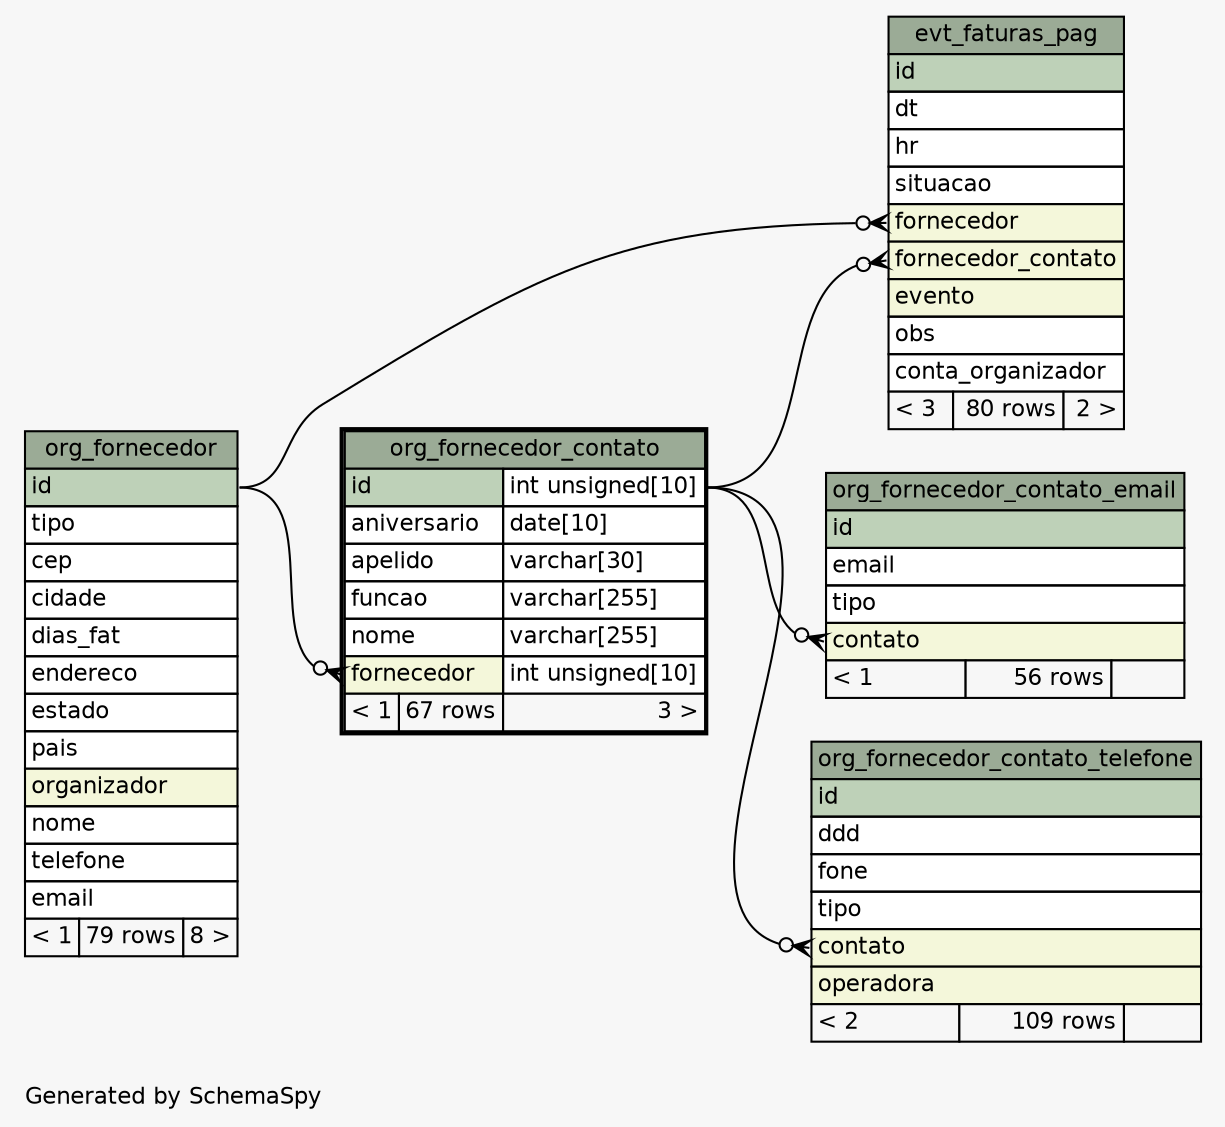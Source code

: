 // dot 2.38.0 on Windows 10 10.0
// SchemaSpy rev 590
digraph "oneDegreeRelationshipsDiagram" {
  graph [
    rankdir="RL"
    bgcolor="#f7f7f7"
    label="\nGenerated by SchemaSpy"
    labeljust="l"
    nodesep="0.18"
    ranksep="0.46"
    fontname="Helvetica"
    fontsize="11"
  ];
  node [
    fontname="Helvetica"
    fontsize="11"
    shape="plaintext"
  ];
  edge [
    arrowsize="0.8"
  ];
  "evt_faturas_pag":"fornecedor":w -> "org_fornecedor":"id":e [arrowhead=none dir=back arrowtail=crowodot];
  "evt_faturas_pag":"fornecedor_contato":w -> "org_fornecedor_contato":"id.type":e [arrowhead=none dir=back arrowtail=crowodot];
  "org_fornecedor_contato":"fornecedor":w -> "org_fornecedor":"id":e [arrowhead=none dir=back arrowtail=crowodot];
  "org_fornecedor_contato_email":"contato":w -> "org_fornecedor_contato":"id.type":e [arrowhead=none dir=back arrowtail=crowodot];
  "org_fornecedor_contato_telefone":"contato":w -> "org_fornecedor_contato":"id.type":e [arrowhead=none dir=back arrowtail=crowodot];
  "evt_faturas_pag" [
    label=<
    <TABLE BORDER="0" CELLBORDER="1" CELLSPACING="0" BGCOLOR="#ffffff">
      <TR><TD COLSPAN="3" BGCOLOR="#9bab96" ALIGN="CENTER">evt_faturas_pag</TD></TR>
      <TR><TD PORT="id" COLSPAN="3" BGCOLOR="#bed1b8" ALIGN="LEFT">id</TD></TR>
      <TR><TD PORT="dt" COLSPAN="3" ALIGN="LEFT">dt</TD></TR>
      <TR><TD PORT="hr" COLSPAN="3" ALIGN="LEFT">hr</TD></TR>
      <TR><TD PORT="situacao" COLSPAN="3" ALIGN="LEFT">situacao</TD></TR>
      <TR><TD PORT="fornecedor" COLSPAN="3" BGCOLOR="#f4f7da" ALIGN="LEFT">fornecedor</TD></TR>
      <TR><TD PORT="fornecedor_contato" COLSPAN="3" BGCOLOR="#f4f7da" ALIGN="LEFT">fornecedor_contato</TD></TR>
      <TR><TD PORT="evento" COLSPAN="3" BGCOLOR="#f4f7da" ALIGN="LEFT">evento</TD></TR>
      <TR><TD PORT="obs" COLSPAN="3" ALIGN="LEFT">obs</TD></TR>
      <TR><TD PORT="conta_organizador" COLSPAN="3" ALIGN="LEFT">conta_organizador</TD></TR>
      <TR><TD ALIGN="LEFT" BGCOLOR="#f7f7f7">&lt; 3</TD><TD ALIGN="RIGHT" BGCOLOR="#f7f7f7">80 rows</TD><TD ALIGN="RIGHT" BGCOLOR="#f7f7f7">2 &gt;</TD></TR>
    </TABLE>>
    URL="evt_faturas_pag.html"
    tooltip="evt_faturas_pag"
  ];
  "org_fornecedor" [
    label=<
    <TABLE BORDER="0" CELLBORDER="1" CELLSPACING="0" BGCOLOR="#ffffff">
      <TR><TD COLSPAN="3" BGCOLOR="#9bab96" ALIGN="CENTER">org_fornecedor</TD></TR>
      <TR><TD PORT="id" COLSPAN="3" BGCOLOR="#bed1b8" ALIGN="LEFT">id</TD></TR>
      <TR><TD PORT="tipo" COLSPAN="3" ALIGN="LEFT">tipo</TD></TR>
      <TR><TD PORT="cep" COLSPAN="3" ALIGN="LEFT">cep</TD></TR>
      <TR><TD PORT="cidade" COLSPAN="3" ALIGN="LEFT">cidade</TD></TR>
      <TR><TD PORT="dias_fat" COLSPAN="3" ALIGN="LEFT">dias_fat</TD></TR>
      <TR><TD PORT="endereco" COLSPAN="3" ALIGN="LEFT">endereco</TD></TR>
      <TR><TD PORT="estado" COLSPAN="3" ALIGN="LEFT">estado</TD></TR>
      <TR><TD PORT="pais" COLSPAN="3" ALIGN="LEFT">pais</TD></TR>
      <TR><TD PORT="organizador" COLSPAN="3" BGCOLOR="#f4f7da" ALIGN="LEFT">organizador</TD></TR>
      <TR><TD PORT="nome" COLSPAN="3" ALIGN="LEFT">nome</TD></TR>
      <TR><TD PORT="telefone" COLSPAN="3" ALIGN="LEFT">telefone</TD></TR>
      <TR><TD PORT="email" COLSPAN="3" ALIGN="LEFT">email</TD></TR>
      <TR><TD ALIGN="LEFT" BGCOLOR="#f7f7f7">&lt; 1</TD><TD ALIGN="RIGHT" BGCOLOR="#f7f7f7">79 rows</TD><TD ALIGN="RIGHT" BGCOLOR="#f7f7f7">8 &gt;</TD></TR>
    </TABLE>>
    URL="org_fornecedor.html"
    tooltip="org_fornecedor"
  ];
  "org_fornecedor_contato" [
    label=<
    <TABLE BORDER="2" CELLBORDER="1" CELLSPACING="0" BGCOLOR="#ffffff">
      <TR><TD COLSPAN="3" BGCOLOR="#9bab96" ALIGN="CENTER">org_fornecedor_contato</TD></TR>
      <TR><TD PORT="id" COLSPAN="2" BGCOLOR="#bed1b8" ALIGN="LEFT">id</TD><TD PORT="id.type" ALIGN="LEFT">int unsigned[10]</TD></TR>
      <TR><TD PORT="aniversario" COLSPAN="2" ALIGN="LEFT">aniversario</TD><TD PORT="aniversario.type" ALIGN="LEFT">date[10]</TD></TR>
      <TR><TD PORT="apelido" COLSPAN="2" ALIGN="LEFT">apelido</TD><TD PORT="apelido.type" ALIGN="LEFT">varchar[30]</TD></TR>
      <TR><TD PORT="funcao" COLSPAN="2" ALIGN="LEFT">funcao</TD><TD PORT="funcao.type" ALIGN="LEFT">varchar[255]</TD></TR>
      <TR><TD PORT="nome" COLSPAN="2" ALIGN="LEFT">nome</TD><TD PORT="nome.type" ALIGN="LEFT">varchar[255]</TD></TR>
      <TR><TD PORT="fornecedor" COLSPAN="2" BGCOLOR="#f4f7da" ALIGN="LEFT">fornecedor</TD><TD PORT="fornecedor.type" ALIGN="LEFT">int unsigned[10]</TD></TR>
      <TR><TD ALIGN="LEFT" BGCOLOR="#f7f7f7">&lt; 1</TD><TD ALIGN="RIGHT" BGCOLOR="#f7f7f7">67 rows</TD><TD ALIGN="RIGHT" BGCOLOR="#f7f7f7">3 &gt;</TD></TR>
    </TABLE>>
    URL="org_fornecedor_contato.html"
    tooltip="org_fornecedor_contato"
  ];
  "org_fornecedor_contato_email" [
    label=<
    <TABLE BORDER="0" CELLBORDER="1" CELLSPACING="0" BGCOLOR="#ffffff">
      <TR><TD COLSPAN="3" BGCOLOR="#9bab96" ALIGN="CENTER">org_fornecedor_contato_email</TD></TR>
      <TR><TD PORT="id" COLSPAN="3" BGCOLOR="#bed1b8" ALIGN="LEFT">id</TD></TR>
      <TR><TD PORT="email" COLSPAN="3" ALIGN="LEFT">email</TD></TR>
      <TR><TD PORT="tipo" COLSPAN="3" ALIGN="LEFT">tipo</TD></TR>
      <TR><TD PORT="contato" COLSPAN="3" BGCOLOR="#f4f7da" ALIGN="LEFT">contato</TD></TR>
      <TR><TD ALIGN="LEFT" BGCOLOR="#f7f7f7">&lt; 1</TD><TD ALIGN="RIGHT" BGCOLOR="#f7f7f7">56 rows</TD><TD ALIGN="RIGHT" BGCOLOR="#f7f7f7">  </TD></TR>
    </TABLE>>
    URL="org_fornecedor_contato_email.html"
    tooltip="org_fornecedor_contato_email"
  ];
  "org_fornecedor_contato_telefone" [
    label=<
    <TABLE BORDER="0" CELLBORDER="1" CELLSPACING="0" BGCOLOR="#ffffff">
      <TR><TD COLSPAN="3" BGCOLOR="#9bab96" ALIGN="CENTER">org_fornecedor_contato_telefone</TD></TR>
      <TR><TD PORT="id" COLSPAN="3" BGCOLOR="#bed1b8" ALIGN="LEFT">id</TD></TR>
      <TR><TD PORT="ddd" COLSPAN="3" ALIGN="LEFT">ddd</TD></TR>
      <TR><TD PORT="fone" COLSPAN="3" ALIGN="LEFT">fone</TD></TR>
      <TR><TD PORT="tipo" COLSPAN="3" ALIGN="LEFT">tipo</TD></TR>
      <TR><TD PORT="contato" COLSPAN="3" BGCOLOR="#f4f7da" ALIGN="LEFT">contato</TD></TR>
      <TR><TD PORT="operadora" COLSPAN="3" BGCOLOR="#f4f7da" ALIGN="LEFT">operadora</TD></TR>
      <TR><TD ALIGN="LEFT" BGCOLOR="#f7f7f7">&lt; 2</TD><TD ALIGN="RIGHT" BGCOLOR="#f7f7f7">109 rows</TD><TD ALIGN="RIGHT" BGCOLOR="#f7f7f7">  </TD></TR>
    </TABLE>>
    URL="org_fornecedor_contato_telefone.html"
    tooltip="org_fornecedor_contato_telefone"
  ];
}
